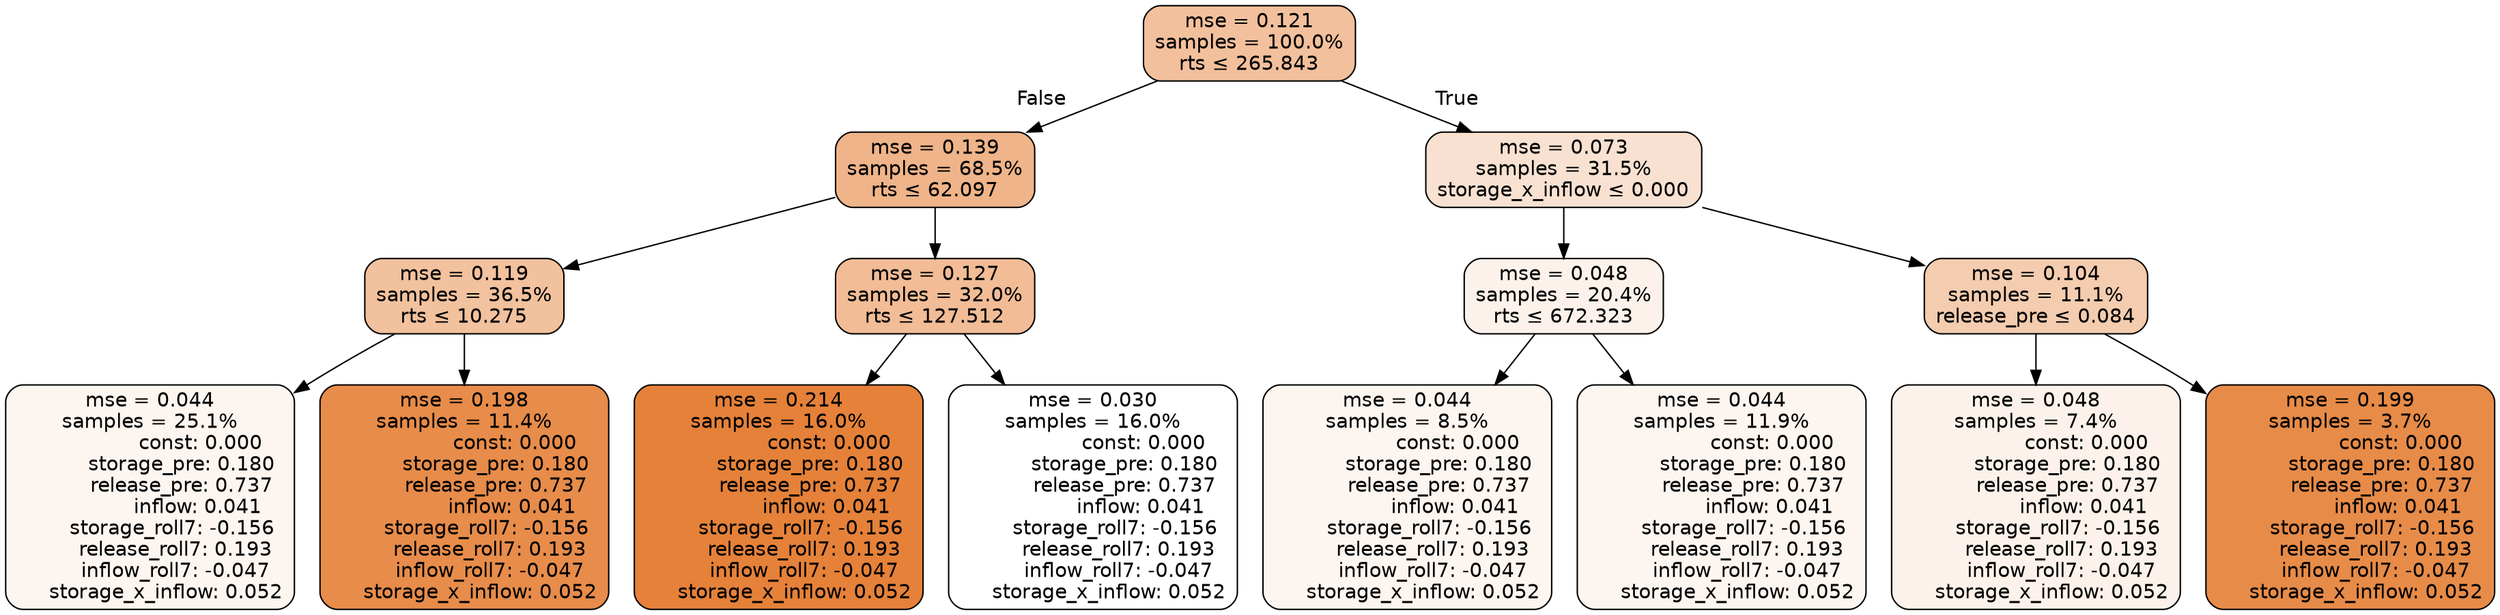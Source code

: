 digraph tree {
node [shape=rectangle, style="filled, rounded", color="black", fontname=helvetica] ;
edge [fontname=helvetica] ;
	"0" [label="mse = 0.121
samples = 100.0%
rts &le; 265.843", fillcolor="#f2c09c"]
	"1" [label="mse = 0.139
samples = 68.5%
rts &le; 62.097", fillcolor="#efb489"]
	"2" [label="mse = 0.119
samples = 36.5%
rts &le; 10.275", fillcolor="#f2c19e"]
	"3" [label="mse = 0.044
samples = 25.1%
                const: 0.000
          storage_pre: 0.180
          release_pre: 0.737
               inflow: 0.041
       storage_roll7: -0.156
        release_roll7: 0.193
        inflow_roll7: -0.047
     storage_x_inflow: 0.052", fillcolor="#fdf5f0"]
	"4" [label="mse = 0.198
samples = 11.4%
                const: 0.000
          storage_pre: 0.180
          release_pre: 0.737
               inflow: 0.041
       storage_roll7: -0.156
        release_roll7: 0.193
        inflow_roll7: -0.047
     storage_x_inflow: 0.052", fillcolor="#e78c4a"]
	"5" [label="mse = 0.127
samples = 32.0%
rts &le; 127.512", fillcolor="#f1bc96"]
	"6" [label="mse = 0.214
samples = 16.0%
                const: 0.000
          storage_pre: 0.180
          release_pre: 0.737
               inflow: 0.041
       storage_roll7: -0.156
        release_roll7: 0.193
        inflow_roll7: -0.047
     storage_x_inflow: 0.052", fillcolor="#e58139"]
	"7" [label="mse = 0.030
samples = 16.0%
                const: 0.000
          storage_pre: 0.180
          release_pre: 0.737
               inflow: 0.041
       storage_roll7: -0.156
        release_roll7: 0.193
        inflow_roll7: -0.047
     storage_x_inflow: 0.052", fillcolor="#ffffff"]
	"8" [label="mse = 0.073
samples = 31.5%
storage_x_inflow &le; 0.000", fillcolor="#f8e1d1"]
	"9" [label="mse = 0.048
samples = 20.4%
rts &le; 672.323", fillcolor="#fcf2eb"]
	"10" [label="mse = 0.044
samples = 8.5%
                const: 0.000
          storage_pre: 0.180
          release_pre: 0.737
               inflow: 0.041
       storage_roll7: -0.156
        release_roll7: 0.193
        inflow_roll7: -0.047
     storage_x_inflow: 0.052", fillcolor="#fdf5f0"]
	"11" [label="mse = 0.044
samples = 11.9%
                const: 0.000
          storage_pre: 0.180
          release_pre: 0.737
               inflow: 0.041
       storage_roll7: -0.156
        release_roll7: 0.193
        inflow_roll7: -0.047
     storage_x_inflow: 0.052", fillcolor="#fdf5f0"]
	"12" [label="mse = 0.104
samples = 11.1%
release_pre &le; 0.084", fillcolor="#f4ccaf"]
	"13" [label="mse = 0.048
samples = 7.4%
                const: 0.000
          storage_pre: 0.180
          release_pre: 0.737
               inflow: 0.041
       storage_roll7: -0.156
        release_roll7: 0.193
        inflow_roll7: -0.047
     storage_x_inflow: 0.052", fillcolor="#fcf2eb"]
	"14" [label="mse = 0.199
samples = 3.7%
                const: 0.000
          storage_pre: 0.180
          release_pre: 0.737
               inflow: 0.041
       storage_roll7: -0.156
        release_roll7: 0.193
        inflow_roll7: -0.047
     storage_x_inflow: 0.052", fillcolor="#e78b48"]

	"0" -> "1" [labeldistance=2.5, labelangle=45, headlabel="False"]
	"1" -> "2"
	"2" -> "3"
	"2" -> "4"
	"1" -> "5"
	"5" -> "6"
	"5" -> "7"
	"0" -> "8" [labeldistance=2.5, labelangle=-45, headlabel="True"]
	"8" -> "9"
	"9" -> "10"
	"9" -> "11"
	"8" -> "12"
	"12" -> "13"
	"12" -> "14"
}